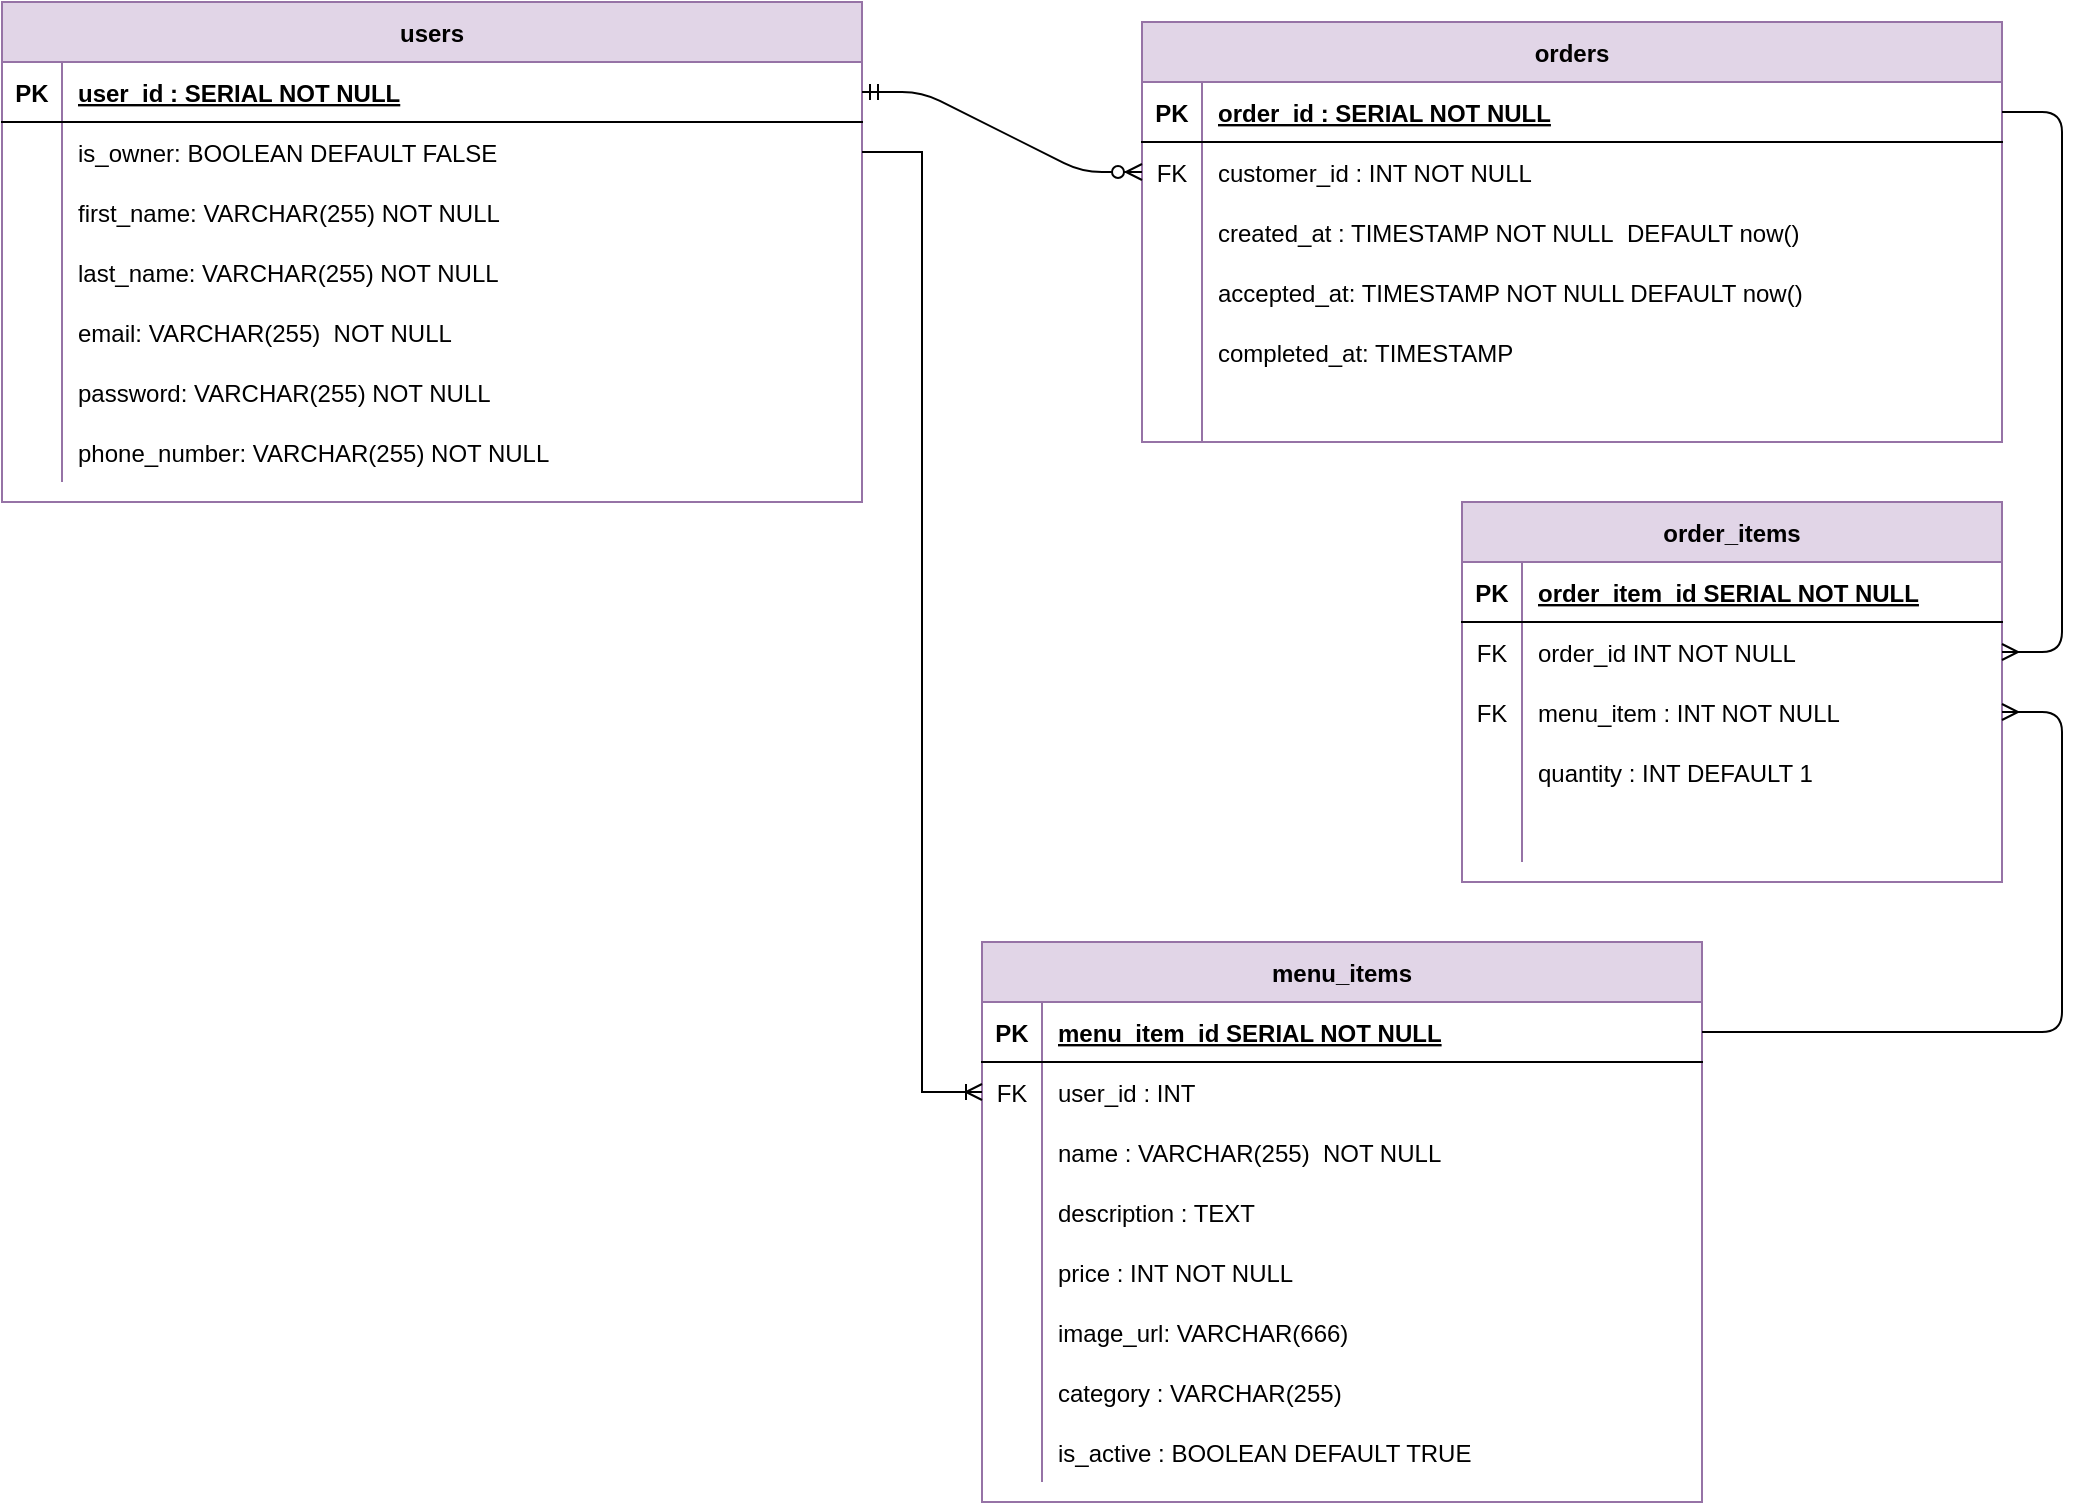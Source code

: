 <mxfile version="19.0.3" type="device"><diagram id="2siU6LbaM7JrwgTdENRn" name="Page-1"><mxGraphModel dx="566" dy="798" grid="1" gridSize="10" guides="1" tooltips="1" connect="1" arrows="1" fold="1" page="1" pageScale="1" pageWidth="1100" pageHeight="850" background="#ffffff" math="0" shadow="0"><root><mxCell id="0"/><mxCell id="1" parent="0"/><mxCell id="2OVgiiGLQA_6tGUmaVkU-1" value="users" style="shape=table;startSize=30;container=1;collapsible=1;childLayout=tableLayout;fixedRows=1;rowLines=0;fontStyle=1;align=center;resizeLast=1;fillColor=#e1d5e7;strokeColor=#9673a6;" parent="1" vertex="1"><mxGeometry x="20" y="20" width="430" height="250" as="geometry"/></mxCell><mxCell id="2OVgiiGLQA_6tGUmaVkU-2" value="" style="shape=tableRow;horizontal=0;startSize=0;swimlaneHead=0;swimlaneBody=0;fillColor=none;collapsible=0;dropTarget=0;points=[[0,0.5],[1,0.5]];portConstraint=eastwest;top=0;left=0;right=0;bottom=1;" parent="2OVgiiGLQA_6tGUmaVkU-1" vertex="1"><mxGeometry y="30" width="430" height="30" as="geometry"/></mxCell><mxCell id="2OVgiiGLQA_6tGUmaVkU-3" value="PK" style="shape=partialRectangle;connectable=0;fillColor=none;top=0;left=0;bottom=0;right=0;fontStyle=1;overflow=hidden;" parent="2OVgiiGLQA_6tGUmaVkU-2" vertex="1"><mxGeometry width="30" height="30" as="geometry"><mxRectangle width="30" height="30" as="alternateBounds"/></mxGeometry></mxCell><mxCell id="2OVgiiGLQA_6tGUmaVkU-4" value="user_id : SERIAL NOT NULL" style="shape=partialRectangle;connectable=0;fillColor=none;top=0;left=0;bottom=0;right=0;align=left;spacingLeft=6;fontStyle=5;overflow=hidden;" parent="2OVgiiGLQA_6tGUmaVkU-2" vertex="1"><mxGeometry x="30" width="400" height="30" as="geometry"><mxRectangle width="400" height="30" as="alternateBounds"/></mxGeometry></mxCell><mxCell id="2OVgiiGLQA_6tGUmaVkU-5" value="" style="shape=tableRow;horizontal=0;startSize=0;swimlaneHead=0;swimlaneBody=0;fillColor=none;collapsible=0;dropTarget=0;points=[[0,0.5],[1,0.5]];portConstraint=eastwest;top=0;left=0;right=0;bottom=0;" parent="2OVgiiGLQA_6tGUmaVkU-1" vertex="1"><mxGeometry y="60" width="430" height="30" as="geometry"/></mxCell><mxCell id="2OVgiiGLQA_6tGUmaVkU-6" value="" style="shape=partialRectangle;connectable=0;fillColor=none;top=0;left=0;bottom=0;right=0;editable=1;overflow=hidden;" parent="2OVgiiGLQA_6tGUmaVkU-5" vertex="1"><mxGeometry width="30" height="30" as="geometry"><mxRectangle width="30" height="30" as="alternateBounds"/></mxGeometry></mxCell><mxCell id="2OVgiiGLQA_6tGUmaVkU-7" value="is_owner: BOOLEAN DEFAULT FALSE" style="shape=partialRectangle;connectable=0;fillColor=none;top=0;left=0;bottom=0;right=0;align=left;spacingLeft=6;overflow=hidden;" parent="2OVgiiGLQA_6tGUmaVkU-5" vertex="1"><mxGeometry x="30" width="400" height="30" as="geometry"><mxRectangle width="400" height="30" as="alternateBounds"/></mxGeometry></mxCell><mxCell id="EPgT8TCovoz1JXSlNpZy-24" value="" style="shape=tableRow;horizontal=0;startSize=0;swimlaneHead=0;swimlaneBody=0;fillColor=none;collapsible=0;dropTarget=0;points=[[0,0.5],[1,0.5]];portConstraint=eastwest;top=0;left=0;right=0;bottom=0;" parent="2OVgiiGLQA_6tGUmaVkU-1" vertex="1"><mxGeometry y="90" width="430" height="30" as="geometry"/></mxCell><mxCell id="EPgT8TCovoz1JXSlNpZy-25" value="" style="shape=partialRectangle;connectable=0;fillColor=none;top=0;left=0;bottom=0;right=0;editable=1;overflow=hidden;" parent="EPgT8TCovoz1JXSlNpZy-24" vertex="1"><mxGeometry width="30" height="30" as="geometry"><mxRectangle width="30" height="30" as="alternateBounds"/></mxGeometry></mxCell><mxCell id="EPgT8TCovoz1JXSlNpZy-26" value="first_name: VARCHAR(255) NOT NULL" style="shape=partialRectangle;connectable=0;fillColor=none;top=0;left=0;bottom=0;right=0;align=left;spacingLeft=6;overflow=hidden;" parent="EPgT8TCovoz1JXSlNpZy-24" vertex="1"><mxGeometry x="30" width="400" height="30" as="geometry"><mxRectangle width="400" height="30" as="alternateBounds"/></mxGeometry></mxCell><mxCell id="EPgT8TCovoz1JXSlNpZy-27" value="" style="shape=tableRow;horizontal=0;startSize=0;swimlaneHead=0;swimlaneBody=0;fillColor=none;collapsible=0;dropTarget=0;points=[[0,0.5],[1,0.5]];portConstraint=eastwest;top=0;left=0;right=0;bottom=0;" parent="2OVgiiGLQA_6tGUmaVkU-1" vertex="1"><mxGeometry y="120" width="430" height="30" as="geometry"/></mxCell><mxCell id="EPgT8TCovoz1JXSlNpZy-28" value="" style="shape=partialRectangle;connectable=0;fillColor=none;top=0;left=0;bottom=0;right=0;editable=1;overflow=hidden;" parent="EPgT8TCovoz1JXSlNpZy-27" vertex="1"><mxGeometry width="30" height="30" as="geometry"><mxRectangle width="30" height="30" as="alternateBounds"/></mxGeometry></mxCell><mxCell id="EPgT8TCovoz1JXSlNpZy-29" value="last_name: VARCHAR(255) NOT NULL" style="shape=partialRectangle;connectable=0;fillColor=none;top=0;left=0;bottom=0;right=0;align=left;spacingLeft=6;overflow=hidden;" parent="EPgT8TCovoz1JXSlNpZy-27" vertex="1"><mxGeometry x="30" width="400" height="30" as="geometry"><mxRectangle width="400" height="30" as="alternateBounds"/></mxGeometry></mxCell><mxCell id="2OVgiiGLQA_6tGUmaVkU-8" value="" style="shape=tableRow;horizontal=0;startSize=0;swimlaneHead=0;swimlaneBody=0;fillColor=none;collapsible=0;dropTarget=0;points=[[0,0.5],[1,0.5]];portConstraint=eastwest;top=0;left=0;right=0;bottom=0;" parent="2OVgiiGLQA_6tGUmaVkU-1" vertex="1"><mxGeometry y="150" width="430" height="30" as="geometry"/></mxCell><mxCell id="2OVgiiGLQA_6tGUmaVkU-9" value="" style="shape=partialRectangle;connectable=0;fillColor=none;top=0;left=0;bottom=0;right=0;editable=1;overflow=hidden;" parent="2OVgiiGLQA_6tGUmaVkU-8" vertex="1"><mxGeometry width="30" height="30" as="geometry"><mxRectangle width="30" height="30" as="alternateBounds"/></mxGeometry></mxCell><mxCell id="2OVgiiGLQA_6tGUmaVkU-10" value="email: VARCHAR(255)  NOT NULL" style="shape=partialRectangle;connectable=0;fillColor=none;top=0;left=0;bottom=0;right=0;align=left;spacingLeft=6;overflow=hidden;" parent="2OVgiiGLQA_6tGUmaVkU-8" vertex="1"><mxGeometry x="30" width="400" height="30" as="geometry"><mxRectangle width="400" height="30" as="alternateBounds"/></mxGeometry></mxCell><mxCell id="2OVgiiGLQA_6tGUmaVkU-41" value="" style="shape=tableRow;horizontal=0;startSize=0;swimlaneHead=0;swimlaneBody=0;fillColor=none;collapsible=0;dropTarget=0;points=[[0,0.5],[1,0.5]];portConstraint=eastwest;top=0;left=0;right=0;bottom=0;" parent="2OVgiiGLQA_6tGUmaVkU-1" vertex="1"><mxGeometry y="180" width="430" height="30" as="geometry"/></mxCell><mxCell id="2OVgiiGLQA_6tGUmaVkU-42" value="" style="shape=partialRectangle;connectable=0;fillColor=none;top=0;left=0;bottom=0;right=0;editable=1;overflow=hidden;" parent="2OVgiiGLQA_6tGUmaVkU-41" vertex="1"><mxGeometry width="30" height="30" as="geometry"><mxRectangle width="30" height="30" as="alternateBounds"/></mxGeometry></mxCell><mxCell id="2OVgiiGLQA_6tGUmaVkU-43" value="password: VARCHAR(255) NOT NULL" style="shape=partialRectangle;connectable=0;fillColor=none;top=0;left=0;bottom=0;right=0;align=left;spacingLeft=6;overflow=hidden;" parent="2OVgiiGLQA_6tGUmaVkU-41" vertex="1"><mxGeometry x="30" width="400" height="30" as="geometry"><mxRectangle width="400" height="30" as="alternateBounds"/></mxGeometry></mxCell><mxCell id="2OVgiiGLQA_6tGUmaVkU-44" value="" style="shape=tableRow;horizontal=0;startSize=0;swimlaneHead=0;swimlaneBody=0;fillColor=none;collapsible=0;dropTarget=0;points=[[0,0.5],[1,0.5]];portConstraint=eastwest;top=0;left=0;right=0;bottom=0;" parent="2OVgiiGLQA_6tGUmaVkU-1" vertex="1"><mxGeometry y="210" width="430" height="30" as="geometry"/></mxCell><mxCell id="2OVgiiGLQA_6tGUmaVkU-45" value="" style="shape=partialRectangle;connectable=0;fillColor=none;top=0;left=0;bottom=0;right=0;editable=1;overflow=hidden;" parent="2OVgiiGLQA_6tGUmaVkU-44" vertex="1"><mxGeometry width="30" height="30" as="geometry"><mxRectangle width="30" height="30" as="alternateBounds"/></mxGeometry></mxCell><mxCell id="2OVgiiGLQA_6tGUmaVkU-46" value="phone_number: VARCHAR(255) NOT NULL" style="shape=partialRectangle;connectable=0;fillColor=none;top=0;left=0;bottom=0;right=0;align=left;spacingLeft=6;overflow=hidden;" parent="2OVgiiGLQA_6tGUmaVkU-44" vertex="1"><mxGeometry x="30" width="400" height="30" as="geometry"><mxRectangle width="400" height="30" as="alternateBounds"/></mxGeometry></mxCell><mxCell id="2OVgiiGLQA_6tGUmaVkU-14" value="menu_items" style="shape=table;startSize=30;container=1;collapsible=1;childLayout=tableLayout;fixedRows=1;rowLines=0;fontStyle=1;align=center;resizeLast=1;fillColor=#e1d5e7;strokeColor=#9673a6;" parent="1" vertex="1"><mxGeometry x="510" y="490" width="360" height="280" as="geometry"/></mxCell><mxCell id="2OVgiiGLQA_6tGUmaVkU-15" value="" style="shape=tableRow;horizontal=0;startSize=0;swimlaneHead=0;swimlaneBody=0;fillColor=none;collapsible=0;dropTarget=0;points=[[0,0.5],[1,0.5]];portConstraint=eastwest;top=0;left=0;right=0;bottom=1;" parent="2OVgiiGLQA_6tGUmaVkU-14" vertex="1"><mxGeometry y="30" width="360" height="30" as="geometry"/></mxCell><mxCell id="2OVgiiGLQA_6tGUmaVkU-16" value="PK" style="shape=partialRectangle;connectable=0;fillColor=none;top=0;left=0;bottom=0;right=0;fontStyle=1;overflow=hidden;" parent="2OVgiiGLQA_6tGUmaVkU-15" vertex="1"><mxGeometry width="30" height="30" as="geometry"><mxRectangle width="30" height="30" as="alternateBounds"/></mxGeometry></mxCell><mxCell id="2OVgiiGLQA_6tGUmaVkU-17" value="menu_item_id SERIAL NOT NULL" style="shape=partialRectangle;connectable=0;fillColor=none;top=0;left=0;bottom=0;right=0;align=left;spacingLeft=6;fontStyle=5;overflow=hidden;" parent="2OVgiiGLQA_6tGUmaVkU-15" vertex="1"><mxGeometry x="30" width="330" height="30" as="geometry"><mxRectangle width="330" height="30" as="alternateBounds"/></mxGeometry></mxCell><mxCell id="2OVgiiGLQA_6tGUmaVkU-18" value="" style="shape=tableRow;horizontal=0;startSize=0;swimlaneHead=0;swimlaneBody=0;fillColor=none;collapsible=0;dropTarget=0;points=[[0,0.5],[1,0.5]];portConstraint=eastwest;top=0;left=0;right=0;bottom=0;" parent="2OVgiiGLQA_6tGUmaVkU-14" vertex="1"><mxGeometry y="60" width="360" height="30" as="geometry"/></mxCell><mxCell id="2OVgiiGLQA_6tGUmaVkU-19" value="FK" style="shape=partialRectangle;connectable=0;fillColor=none;top=0;left=0;bottom=0;right=0;editable=1;overflow=hidden;" parent="2OVgiiGLQA_6tGUmaVkU-18" vertex="1"><mxGeometry width="30" height="30" as="geometry"><mxRectangle width="30" height="30" as="alternateBounds"/></mxGeometry></mxCell><mxCell id="2OVgiiGLQA_6tGUmaVkU-20" value="user_id : INT" style="shape=partialRectangle;connectable=0;fillColor=none;top=0;left=0;bottom=0;right=0;align=left;spacingLeft=6;overflow=hidden;" parent="2OVgiiGLQA_6tGUmaVkU-18" vertex="1"><mxGeometry x="30" width="330" height="30" as="geometry"><mxRectangle width="330" height="30" as="alternateBounds"/></mxGeometry></mxCell><mxCell id="2OVgiiGLQA_6tGUmaVkU-88" value="" style="shape=tableRow;horizontal=0;startSize=0;swimlaneHead=0;swimlaneBody=0;fillColor=none;collapsible=0;dropTarget=0;points=[[0,0.5],[1,0.5]];portConstraint=eastwest;top=0;left=0;right=0;bottom=0;" parent="2OVgiiGLQA_6tGUmaVkU-14" vertex="1"><mxGeometry y="90" width="360" height="30" as="geometry"/></mxCell><mxCell id="2OVgiiGLQA_6tGUmaVkU-89" value="" style="shape=partialRectangle;connectable=0;fillColor=none;top=0;left=0;bottom=0;right=0;editable=1;overflow=hidden;" parent="2OVgiiGLQA_6tGUmaVkU-88" vertex="1"><mxGeometry width="30" height="30" as="geometry"><mxRectangle width="30" height="30" as="alternateBounds"/></mxGeometry></mxCell><mxCell id="2OVgiiGLQA_6tGUmaVkU-90" value="name : VARCHAR(255)  NOT NULL" style="shape=partialRectangle;connectable=0;fillColor=none;top=0;left=0;bottom=0;right=0;align=left;spacingLeft=6;overflow=hidden;" parent="2OVgiiGLQA_6tGUmaVkU-88" vertex="1"><mxGeometry x="30" width="330" height="30" as="geometry"><mxRectangle width="330" height="30" as="alternateBounds"/></mxGeometry></mxCell><mxCell id="2OVgiiGLQA_6tGUmaVkU-21" value="" style="shape=tableRow;horizontal=0;startSize=0;swimlaneHead=0;swimlaneBody=0;fillColor=none;collapsible=0;dropTarget=0;points=[[0,0.5],[1,0.5]];portConstraint=eastwest;top=0;left=0;right=0;bottom=0;" parent="2OVgiiGLQA_6tGUmaVkU-14" vertex="1"><mxGeometry y="120" width="360" height="30" as="geometry"/></mxCell><mxCell id="2OVgiiGLQA_6tGUmaVkU-22" value="" style="shape=partialRectangle;connectable=0;fillColor=none;top=0;left=0;bottom=0;right=0;editable=1;overflow=hidden;" parent="2OVgiiGLQA_6tGUmaVkU-21" vertex="1"><mxGeometry width="30" height="30" as="geometry"><mxRectangle width="30" height="30" as="alternateBounds"/></mxGeometry></mxCell><mxCell id="2OVgiiGLQA_6tGUmaVkU-23" value="description : TEXT" style="shape=partialRectangle;connectable=0;fillColor=none;top=0;left=0;bottom=0;right=0;align=left;spacingLeft=6;overflow=hidden;" parent="2OVgiiGLQA_6tGUmaVkU-21" vertex="1"><mxGeometry x="30" width="330" height="30" as="geometry"><mxRectangle width="330" height="30" as="alternateBounds"/></mxGeometry></mxCell><mxCell id="2OVgiiGLQA_6tGUmaVkU-24" value="" style="shape=tableRow;horizontal=0;startSize=0;swimlaneHead=0;swimlaneBody=0;fillColor=none;collapsible=0;dropTarget=0;points=[[0,0.5],[1,0.5]];portConstraint=eastwest;top=0;left=0;right=0;bottom=0;" parent="2OVgiiGLQA_6tGUmaVkU-14" vertex="1"><mxGeometry y="150" width="360" height="30" as="geometry"/></mxCell><mxCell id="2OVgiiGLQA_6tGUmaVkU-25" value="" style="shape=partialRectangle;connectable=0;fillColor=none;top=0;left=0;bottom=0;right=0;editable=1;overflow=hidden;" parent="2OVgiiGLQA_6tGUmaVkU-24" vertex="1"><mxGeometry width="30" height="30" as="geometry"><mxRectangle width="30" height="30" as="alternateBounds"/></mxGeometry></mxCell><mxCell id="2OVgiiGLQA_6tGUmaVkU-26" value="price : INT NOT NULL " style="shape=partialRectangle;connectable=0;fillColor=none;top=0;left=0;bottom=0;right=0;align=left;spacingLeft=6;overflow=hidden;" parent="2OVgiiGLQA_6tGUmaVkU-24" vertex="1"><mxGeometry x="30" width="330" height="30" as="geometry"><mxRectangle width="330" height="30" as="alternateBounds"/></mxGeometry></mxCell><mxCell id="2OVgiiGLQA_6tGUmaVkU-53" value="" style="shape=tableRow;horizontal=0;startSize=0;swimlaneHead=0;swimlaneBody=0;fillColor=none;collapsible=0;dropTarget=0;points=[[0,0.5],[1,0.5]];portConstraint=eastwest;top=0;left=0;right=0;bottom=0;" parent="2OVgiiGLQA_6tGUmaVkU-14" vertex="1"><mxGeometry y="180" width="360" height="30" as="geometry"/></mxCell><mxCell id="2OVgiiGLQA_6tGUmaVkU-54" value="" style="shape=partialRectangle;connectable=0;fillColor=none;top=0;left=0;bottom=0;right=0;editable=1;overflow=hidden;" parent="2OVgiiGLQA_6tGUmaVkU-53" vertex="1"><mxGeometry width="30" height="30" as="geometry"><mxRectangle width="30" height="30" as="alternateBounds"/></mxGeometry></mxCell><mxCell id="2OVgiiGLQA_6tGUmaVkU-55" value="image_url: VARCHAR(666)" style="shape=partialRectangle;connectable=0;fillColor=none;top=0;left=0;bottom=0;right=0;align=left;spacingLeft=6;overflow=hidden;" parent="2OVgiiGLQA_6tGUmaVkU-53" vertex="1"><mxGeometry x="30" width="330" height="30" as="geometry"><mxRectangle width="330" height="30" as="alternateBounds"/></mxGeometry></mxCell><mxCell id="2OVgiiGLQA_6tGUmaVkU-94" value="" style="shape=tableRow;horizontal=0;startSize=0;swimlaneHead=0;swimlaneBody=0;fillColor=none;collapsible=0;dropTarget=0;points=[[0,0.5],[1,0.5]];portConstraint=eastwest;top=0;left=0;right=0;bottom=0;" parent="2OVgiiGLQA_6tGUmaVkU-14" vertex="1"><mxGeometry y="210" width="360" height="30" as="geometry"/></mxCell><mxCell id="2OVgiiGLQA_6tGUmaVkU-95" value="" style="shape=partialRectangle;connectable=0;fillColor=none;top=0;left=0;bottom=0;right=0;editable=1;overflow=hidden;" parent="2OVgiiGLQA_6tGUmaVkU-94" vertex="1"><mxGeometry width="30" height="30" as="geometry"><mxRectangle width="30" height="30" as="alternateBounds"/></mxGeometry></mxCell><mxCell id="2OVgiiGLQA_6tGUmaVkU-96" value="category : VARCHAR(255)" style="shape=partialRectangle;connectable=0;fillColor=none;top=0;left=0;bottom=0;right=0;align=left;spacingLeft=6;overflow=hidden;" parent="2OVgiiGLQA_6tGUmaVkU-94" vertex="1"><mxGeometry x="30" width="330" height="30" as="geometry"><mxRectangle width="330" height="30" as="alternateBounds"/></mxGeometry></mxCell><mxCell id="2OVgiiGLQA_6tGUmaVkU-97" value="" style="shape=tableRow;horizontal=0;startSize=0;swimlaneHead=0;swimlaneBody=0;fillColor=none;collapsible=0;dropTarget=0;points=[[0,0.5],[1,0.5]];portConstraint=eastwest;top=0;left=0;right=0;bottom=0;" parent="2OVgiiGLQA_6tGUmaVkU-14" vertex="1"><mxGeometry y="240" width="360" height="30" as="geometry"/></mxCell><mxCell id="2OVgiiGLQA_6tGUmaVkU-98" value="" style="shape=partialRectangle;connectable=0;fillColor=none;top=0;left=0;bottom=0;right=0;editable=1;overflow=hidden;" parent="2OVgiiGLQA_6tGUmaVkU-97" vertex="1"><mxGeometry width="30" height="30" as="geometry"><mxRectangle width="30" height="30" as="alternateBounds"/></mxGeometry></mxCell><mxCell id="2OVgiiGLQA_6tGUmaVkU-99" value="is_active : BOOLEAN DEFAULT TRUE" style="shape=partialRectangle;connectable=0;fillColor=none;top=0;left=0;bottom=0;right=0;align=left;spacingLeft=6;overflow=hidden;" parent="2OVgiiGLQA_6tGUmaVkU-97" vertex="1"><mxGeometry x="30" width="330" height="30" as="geometry"><mxRectangle width="330" height="30" as="alternateBounds"/></mxGeometry></mxCell><mxCell id="2OVgiiGLQA_6tGUmaVkU-27" value="orders" style="shape=table;startSize=30;container=1;collapsible=1;childLayout=tableLayout;fixedRows=1;rowLines=0;fontStyle=1;align=center;resizeLast=1;fillColor=#e1d5e7;strokeColor=#9673a6;" parent="1" vertex="1"><mxGeometry x="590" y="30" width="430" height="210" as="geometry"/></mxCell><mxCell id="2OVgiiGLQA_6tGUmaVkU-28" value="" style="shape=tableRow;horizontal=0;startSize=0;swimlaneHead=0;swimlaneBody=0;fillColor=none;collapsible=0;dropTarget=0;points=[[0,0.5],[1,0.5]];portConstraint=eastwest;top=0;left=0;right=0;bottom=1;" parent="2OVgiiGLQA_6tGUmaVkU-27" vertex="1"><mxGeometry y="30" width="430" height="30" as="geometry"/></mxCell><mxCell id="2OVgiiGLQA_6tGUmaVkU-29" value="PK" style="shape=partialRectangle;connectable=0;fillColor=none;top=0;left=0;bottom=0;right=0;fontStyle=1;overflow=hidden;" parent="2OVgiiGLQA_6tGUmaVkU-28" vertex="1"><mxGeometry width="30" height="30" as="geometry"><mxRectangle width="30" height="30" as="alternateBounds"/></mxGeometry></mxCell><mxCell id="2OVgiiGLQA_6tGUmaVkU-30" value="order_id : SERIAL NOT NULL" style="shape=partialRectangle;connectable=0;fillColor=none;top=0;left=0;bottom=0;right=0;align=left;spacingLeft=6;fontStyle=5;overflow=hidden;" parent="2OVgiiGLQA_6tGUmaVkU-28" vertex="1"><mxGeometry x="30" width="400" height="30" as="geometry"><mxRectangle width="400" height="30" as="alternateBounds"/></mxGeometry></mxCell><mxCell id="2OVgiiGLQA_6tGUmaVkU-31" value="" style="shape=tableRow;horizontal=0;startSize=0;swimlaneHead=0;swimlaneBody=0;fillColor=none;collapsible=0;dropTarget=0;points=[[0,0.5],[1,0.5]];portConstraint=eastwest;top=0;left=0;right=0;bottom=0;" parent="2OVgiiGLQA_6tGUmaVkU-27" vertex="1"><mxGeometry y="60" width="430" height="30" as="geometry"/></mxCell><mxCell id="2OVgiiGLQA_6tGUmaVkU-32" value="FK" style="shape=partialRectangle;connectable=0;fillColor=none;top=0;left=0;bottom=0;right=0;editable=1;overflow=hidden;" parent="2OVgiiGLQA_6tGUmaVkU-31" vertex="1"><mxGeometry width="30" height="30" as="geometry"><mxRectangle width="30" height="30" as="alternateBounds"/></mxGeometry></mxCell><mxCell id="2OVgiiGLQA_6tGUmaVkU-33" value="customer_id : INT NOT NULL" style="shape=partialRectangle;connectable=0;fillColor=none;top=0;left=0;bottom=0;right=0;align=left;spacingLeft=6;overflow=hidden;" parent="2OVgiiGLQA_6tGUmaVkU-31" vertex="1"><mxGeometry x="30" width="400" height="30" as="geometry"><mxRectangle width="400" height="30" as="alternateBounds"/></mxGeometry></mxCell><mxCell id="2OVgiiGLQA_6tGUmaVkU-34" value="" style="shape=tableRow;horizontal=0;startSize=0;swimlaneHead=0;swimlaneBody=0;fillColor=none;collapsible=0;dropTarget=0;points=[[0,0.5],[1,0.5]];portConstraint=eastwest;top=0;left=0;right=0;bottom=0;" parent="2OVgiiGLQA_6tGUmaVkU-27" vertex="1"><mxGeometry y="90" width="430" height="30" as="geometry"/></mxCell><mxCell id="2OVgiiGLQA_6tGUmaVkU-35" value="" style="shape=partialRectangle;connectable=0;fillColor=none;top=0;left=0;bottom=0;right=0;editable=1;overflow=hidden;" parent="2OVgiiGLQA_6tGUmaVkU-34" vertex="1"><mxGeometry width="30" height="30" as="geometry"><mxRectangle width="30" height="30" as="alternateBounds"/></mxGeometry></mxCell><mxCell id="2OVgiiGLQA_6tGUmaVkU-36" value="created_at : TIMESTAMP NOT NULL  DEFAULT now()" style="shape=partialRectangle;connectable=0;fillColor=none;top=0;left=0;bottom=0;right=0;align=left;spacingLeft=6;overflow=hidden;" parent="2OVgiiGLQA_6tGUmaVkU-34" vertex="1"><mxGeometry x="30" width="400" height="30" as="geometry"><mxRectangle width="400" height="30" as="alternateBounds"/></mxGeometry></mxCell><mxCell id="2OVgiiGLQA_6tGUmaVkU-37" value="" style="shape=tableRow;horizontal=0;startSize=0;swimlaneHead=0;swimlaneBody=0;fillColor=none;collapsible=0;dropTarget=0;points=[[0,0.5],[1,0.5]];portConstraint=eastwest;top=0;left=0;right=0;bottom=0;" parent="2OVgiiGLQA_6tGUmaVkU-27" vertex="1"><mxGeometry y="120" width="430" height="30" as="geometry"/></mxCell><mxCell id="2OVgiiGLQA_6tGUmaVkU-38" value="" style="shape=partialRectangle;connectable=0;fillColor=none;top=0;left=0;bottom=0;right=0;editable=1;overflow=hidden;" parent="2OVgiiGLQA_6tGUmaVkU-37" vertex="1"><mxGeometry width="30" height="30" as="geometry"><mxRectangle width="30" height="30" as="alternateBounds"/></mxGeometry></mxCell><mxCell id="2OVgiiGLQA_6tGUmaVkU-39" value="accepted_at: TIMESTAMP NOT NULL DEFAULT now()" style="shape=partialRectangle;connectable=0;fillColor=none;top=0;left=0;bottom=0;right=0;align=left;spacingLeft=6;overflow=hidden;" parent="2OVgiiGLQA_6tGUmaVkU-37" vertex="1"><mxGeometry x="30" width="400" height="30" as="geometry"><mxRectangle width="400" height="30" as="alternateBounds"/></mxGeometry></mxCell><mxCell id="2OVgiiGLQA_6tGUmaVkU-47" value="" style="shape=tableRow;horizontal=0;startSize=0;swimlaneHead=0;swimlaneBody=0;fillColor=none;collapsible=0;dropTarget=0;points=[[0,0.5],[1,0.5]];portConstraint=eastwest;top=0;left=0;right=0;bottom=0;" parent="2OVgiiGLQA_6tGUmaVkU-27" vertex="1"><mxGeometry y="150" width="430" height="30" as="geometry"/></mxCell><mxCell id="2OVgiiGLQA_6tGUmaVkU-48" value="" style="shape=partialRectangle;connectable=0;fillColor=none;top=0;left=0;bottom=0;right=0;editable=1;overflow=hidden;" parent="2OVgiiGLQA_6tGUmaVkU-47" vertex="1"><mxGeometry width="30" height="30" as="geometry"><mxRectangle width="30" height="30" as="alternateBounds"/></mxGeometry></mxCell><mxCell id="2OVgiiGLQA_6tGUmaVkU-49" value="completed_at: TIMESTAMP" style="shape=partialRectangle;connectable=0;fillColor=none;top=0;left=0;bottom=0;right=0;align=left;spacingLeft=6;overflow=hidden;" parent="2OVgiiGLQA_6tGUmaVkU-47" vertex="1"><mxGeometry x="30" width="400" height="30" as="geometry"><mxRectangle width="400" height="30" as="alternateBounds"/></mxGeometry></mxCell><mxCell id="2OVgiiGLQA_6tGUmaVkU-50" value="" style="shape=tableRow;horizontal=0;startSize=0;swimlaneHead=0;swimlaneBody=0;fillColor=none;collapsible=0;dropTarget=0;points=[[0,0.5],[1,0.5]];portConstraint=eastwest;top=0;left=0;right=0;bottom=0;" parent="2OVgiiGLQA_6tGUmaVkU-27" vertex="1"><mxGeometry y="180" width="430" height="30" as="geometry"/></mxCell><mxCell id="2OVgiiGLQA_6tGUmaVkU-51" value="" style="shape=partialRectangle;connectable=0;fillColor=none;top=0;left=0;bottom=0;right=0;editable=1;overflow=hidden;" parent="2OVgiiGLQA_6tGUmaVkU-50" vertex="1"><mxGeometry width="30" height="30" as="geometry"><mxRectangle width="30" height="30" as="alternateBounds"/></mxGeometry></mxCell><mxCell id="2OVgiiGLQA_6tGUmaVkU-52" value="" style="shape=partialRectangle;connectable=0;fillColor=none;top=0;left=0;bottom=0;right=0;align=left;spacingLeft=6;overflow=hidden;" parent="2OVgiiGLQA_6tGUmaVkU-50" vertex="1"><mxGeometry x="30" width="400" height="30" as="geometry"><mxRectangle width="400" height="30" as="alternateBounds"/></mxGeometry></mxCell><mxCell id="2OVgiiGLQA_6tGUmaVkU-93" value="" style="edgeStyle=entityRelationEdgeStyle;fontSize=12;html=1;endArrow=ERoneToMany;rounded=0;entryX=0;entryY=0.5;entryDx=0;entryDy=0;" parent="1" source="2OVgiiGLQA_6tGUmaVkU-5" target="2OVgiiGLQA_6tGUmaVkU-18" edge="1"><mxGeometry width="100" height="100" relative="1" as="geometry"><mxPoint x="40" y="390" as="sourcePoint"/><mxPoint x="118" y="390" as="targetPoint"/></mxGeometry></mxCell><mxCell id="EPgT8TCovoz1JXSlNpZy-1" value="" style="edgeStyle=entityRelationEdgeStyle;fontSize=12;html=1;endArrow=ERzeroToMany;startArrow=ERmandOne;rounded=1;sketch=0;curved=0;entryX=0;entryY=0.5;entryDx=0;entryDy=0;exitX=1;exitY=0.5;exitDx=0;exitDy=0;" parent="1" source="2OVgiiGLQA_6tGUmaVkU-2" target="2OVgiiGLQA_6tGUmaVkU-31" edge="1"><mxGeometry width="100" height="100" relative="1" as="geometry"><mxPoint x="540" y="300" as="sourcePoint"/><mxPoint x="640" y="200" as="targetPoint"/></mxGeometry></mxCell><mxCell id="EPgT8TCovoz1JXSlNpZy-3" value="order_items" style="shape=table;startSize=30;container=1;collapsible=1;childLayout=tableLayout;fixedRows=1;rowLines=0;fontStyle=1;align=center;resizeLast=1;rounded=0;sketch=0;fillColor=#e1d5e7;strokeColor=#9673a6;" parent="1" vertex="1"><mxGeometry x="750" y="270" width="270" height="190" as="geometry"><mxRectangle x="920" y="510" width="100" height="30" as="alternateBounds"/></mxGeometry></mxCell><mxCell id="EPgT8TCovoz1JXSlNpZy-4" value="" style="shape=tableRow;horizontal=0;startSize=0;swimlaneHead=0;swimlaneBody=0;fillColor=none;collapsible=0;dropTarget=0;points=[[0,0.5],[1,0.5]];portConstraint=eastwest;top=0;left=0;right=0;bottom=1;rounded=0;sketch=0;" parent="EPgT8TCovoz1JXSlNpZy-3" vertex="1"><mxGeometry y="30" width="270" height="30" as="geometry"/></mxCell><mxCell id="EPgT8TCovoz1JXSlNpZy-5" value="PK" style="shape=partialRectangle;connectable=0;fillColor=none;top=0;left=0;bottom=0;right=0;fontStyle=1;overflow=hidden;rounded=0;sketch=0;" parent="EPgT8TCovoz1JXSlNpZy-4" vertex="1"><mxGeometry width="30" height="30" as="geometry"><mxRectangle width="30" height="30" as="alternateBounds"/></mxGeometry></mxCell><mxCell id="EPgT8TCovoz1JXSlNpZy-6" value="order_item_id SERIAL NOT NULL" style="shape=partialRectangle;connectable=0;fillColor=none;top=0;left=0;bottom=0;right=0;align=left;spacingLeft=6;fontStyle=5;overflow=hidden;rounded=0;sketch=0;" parent="EPgT8TCovoz1JXSlNpZy-4" vertex="1"><mxGeometry x="30" width="240" height="30" as="geometry"><mxRectangle width="240" height="30" as="alternateBounds"/></mxGeometry></mxCell><mxCell id="EPgT8TCovoz1JXSlNpZy-7" value="" style="shape=tableRow;horizontal=0;startSize=0;swimlaneHead=0;swimlaneBody=0;fillColor=none;collapsible=0;dropTarget=0;points=[[0,0.5],[1,0.5]];portConstraint=eastwest;top=0;left=0;right=0;bottom=0;rounded=0;sketch=0;" parent="EPgT8TCovoz1JXSlNpZy-3" vertex="1"><mxGeometry y="60" width="270" height="30" as="geometry"/></mxCell><mxCell id="EPgT8TCovoz1JXSlNpZy-8" value="FK" style="shape=partialRectangle;connectable=0;fillColor=none;top=0;left=0;bottom=0;right=0;editable=1;overflow=hidden;rounded=0;sketch=0;" parent="EPgT8TCovoz1JXSlNpZy-7" vertex="1"><mxGeometry width="30" height="30" as="geometry"><mxRectangle width="30" height="30" as="alternateBounds"/></mxGeometry></mxCell><mxCell id="EPgT8TCovoz1JXSlNpZy-9" value="order_id INT NOT NULL" style="shape=partialRectangle;connectable=0;fillColor=none;top=0;left=0;bottom=0;right=0;align=left;spacingLeft=6;overflow=hidden;rounded=0;sketch=0;" parent="EPgT8TCovoz1JXSlNpZy-7" vertex="1"><mxGeometry x="30" width="240" height="30" as="geometry"><mxRectangle width="240" height="30" as="alternateBounds"/></mxGeometry></mxCell><mxCell id="EPgT8TCovoz1JXSlNpZy-16" value="" style="shape=tableRow;horizontal=0;startSize=0;swimlaneHead=0;swimlaneBody=0;fillColor=none;collapsible=0;dropTarget=0;points=[[0,0.5],[1,0.5]];portConstraint=eastwest;top=0;left=0;right=0;bottom=0;rounded=0;sketch=0;" parent="EPgT8TCovoz1JXSlNpZy-3" vertex="1"><mxGeometry y="90" width="270" height="30" as="geometry"/></mxCell><mxCell id="EPgT8TCovoz1JXSlNpZy-17" value="FK" style="shape=partialRectangle;connectable=0;fillColor=none;top=0;left=0;bottom=0;right=0;editable=1;overflow=hidden;rounded=0;sketch=0;" parent="EPgT8TCovoz1JXSlNpZy-16" vertex="1"><mxGeometry width="30" height="30" as="geometry"><mxRectangle width="30" height="30" as="alternateBounds"/></mxGeometry></mxCell><mxCell id="EPgT8TCovoz1JXSlNpZy-18" value="menu_item : INT NOT NULL" style="shape=partialRectangle;connectable=0;fillColor=none;top=0;left=0;bottom=0;right=0;align=left;spacingLeft=6;overflow=hidden;rounded=0;sketch=0;" parent="EPgT8TCovoz1JXSlNpZy-16" vertex="1"><mxGeometry x="30" width="240" height="30" as="geometry"><mxRectangle width="240" height="30" as="alternateBounds"/></mxGeometry></mxCell><mxCell id="EPgT8TCovoz1JXSlNpZy-10" value="" style="shape=tableRow;horizontal=0;startSize=0;swimlaneHead=0;swimlaneBody=0;fillColor=none;collapsible=0;dropTarget=0;points=[[0,0.5],[1,0.5]];portConstraint=eastwest;top=0;left=0;right=0;bottom=0;rounded=0;sketch=0;" parent="EPgT8TCovoz1JXSlNpZy-3" vertex="1"><mxGeometry y="120" width="270" height="30" as="geometry"/></mxCell><mxCell id="EPgT8TCovoz1JXSlNpZy-11" value="" style="shape=partialRectangle;connectable=0;fillColor=none;top=0;left=0;bottom=0;right=0;editable=1;overflow=hidden;rounded=0;sketch=0;" parent="EPgT8TCovoz1JXSlNpZy-10" vertex="1"><mxGeometry width="30" height="30" as="geometry"><mxRectangle width="30" height="30" as="alternateBounds"/></mxGeometry></mxCell><mxCell id="EPgT8TCovoz1JXSlNpZy-12" value="quantity : INT DEFAULT 1" style="shape=partialRectangle;connectable=0;fillColor=none;top=0;left=0;bottom=0;right=0;align=left;spacingLeft=6;overflow=hidden;rounded=0;sketch=0;" parent="EPgT8TCovoz1JXSlNpZy-10" vertex="1"><mxGeometry x="30" width="240" height="30" as="geometry"><mxRectangle width="240" height="30" as="alternateBounds"/></mxGeometry></mxCell><mxCell id="EPgT8TCovoz1JXSlNpZy-13" value="" style="shape=tableRow;horizontal=0;startSize=0;swimlaneHead=0;swimlaneBody=0;fillColor=none;collapsible=0;dropTarget=0;points=[[0,0.5],[1,0.5]];portConstraint=eastwest;top=0;left=0;right=0;bottom=0;rounded=0;sketch=0;" parent="EPgT8TCovoz1JXSlNpZy-3" vertex="1"><mxGeometry y="150" width="270" height="30" as="geometry"/></mxCell><mxCell id="EPgT8TCovoz1JXSlNpZy-14" value="" style="shape=partialRectangle;connectable=0;fillColor=none;top=0;left=0;bottom=0;right=0;editable=1;overflow=hidden;rounded=0;sketch=0;" parent="EPgT8TCovoz1JXSlNpZy-13" vertex="1"><mxGeometry width="30" height="30" as="geometry"><mxRectangle width="30" height="30" as="alternateBounds"/></mxGeometry></mxCell><mxCell id="EPgT8TCovoz1JXSlNpZy-15" value="" style="shape=partialRectangle;connectable=0;fillColor=none;top=0;left=0;bottom=0;right=0;align=left;spacingLeft=6;overflow=hidden;rounded=0;sketch=0;" parent="EPgT8TCovoz1JXSlNpZy-13" vertex="1"><mxGeometry x="30" width="240" height="30" as="geometry"><mxRectangle width="240" height="30" as="alternateBounds"/></mxGeometry></mxCell><mxCell id="EPgT8TCovoz1JXSlNpZy-19" value="" style="edgeStyle=entityRelationEdgeStyle;fontSize=12;html=1;endArrow=ERmany;rounded=1;sketch=0;curved=0;" parent="1" source="2OVgiiGLQA_6tGUmaVkU-15" target="EPgT8TCovoz1JXSlNpZy-16" edge="1"><mxGeometry width="100" height="100" relative="1" as="geometry"><mxPoint x="790" y="650" as="sourcePoint"/><mxPoint x="890" y="550" as="targetPoint"/></mxGeometry></mxCell><mxCell id="EPgT8TCovoz1JXSlNpZy-20" value="" style="edgeStyle=entityRelationEdgeStyle;fontSize=12;html=1;endArrow=ERmany;rounded=1;sketch=0;curved=0;entryX=1;entryY=0.5;entryDx=0;entryDy=0;" parent="1" source="2OVgiiGLQA_6tGUmaVkU-28" target="EPgT8TCovoz1JXSlNpZy-7" edge="1"><mxGeometry width="100" height="100" relative="1" as="geometry"><mxPoint x="980" y="410" as="sourcePoint"/><mxPoint x="1270" y="470" as="targetPoint"/></mxGeometry></mxCell></root></mxGraphModel></diagram></mxfile>